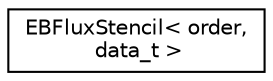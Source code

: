 digraph "Graphical Class Hierarchy"
{
  edge [fontname="Helvetica",fontsize="10",labelfontname="Helvetica",labelfontsize="10"];
  node [fontname="Helvetica",fontsize="10",shape=record];
  rankdir="LR";
  Node0 [label="EBFluxStencil\< order,\l data_t \>",height=0.2,width=0.4,color="black", fillcolor="white", style="filled",URL="$structEBFluxStencil.html",tooltip="for x to x (same direction stencils) "];
}

